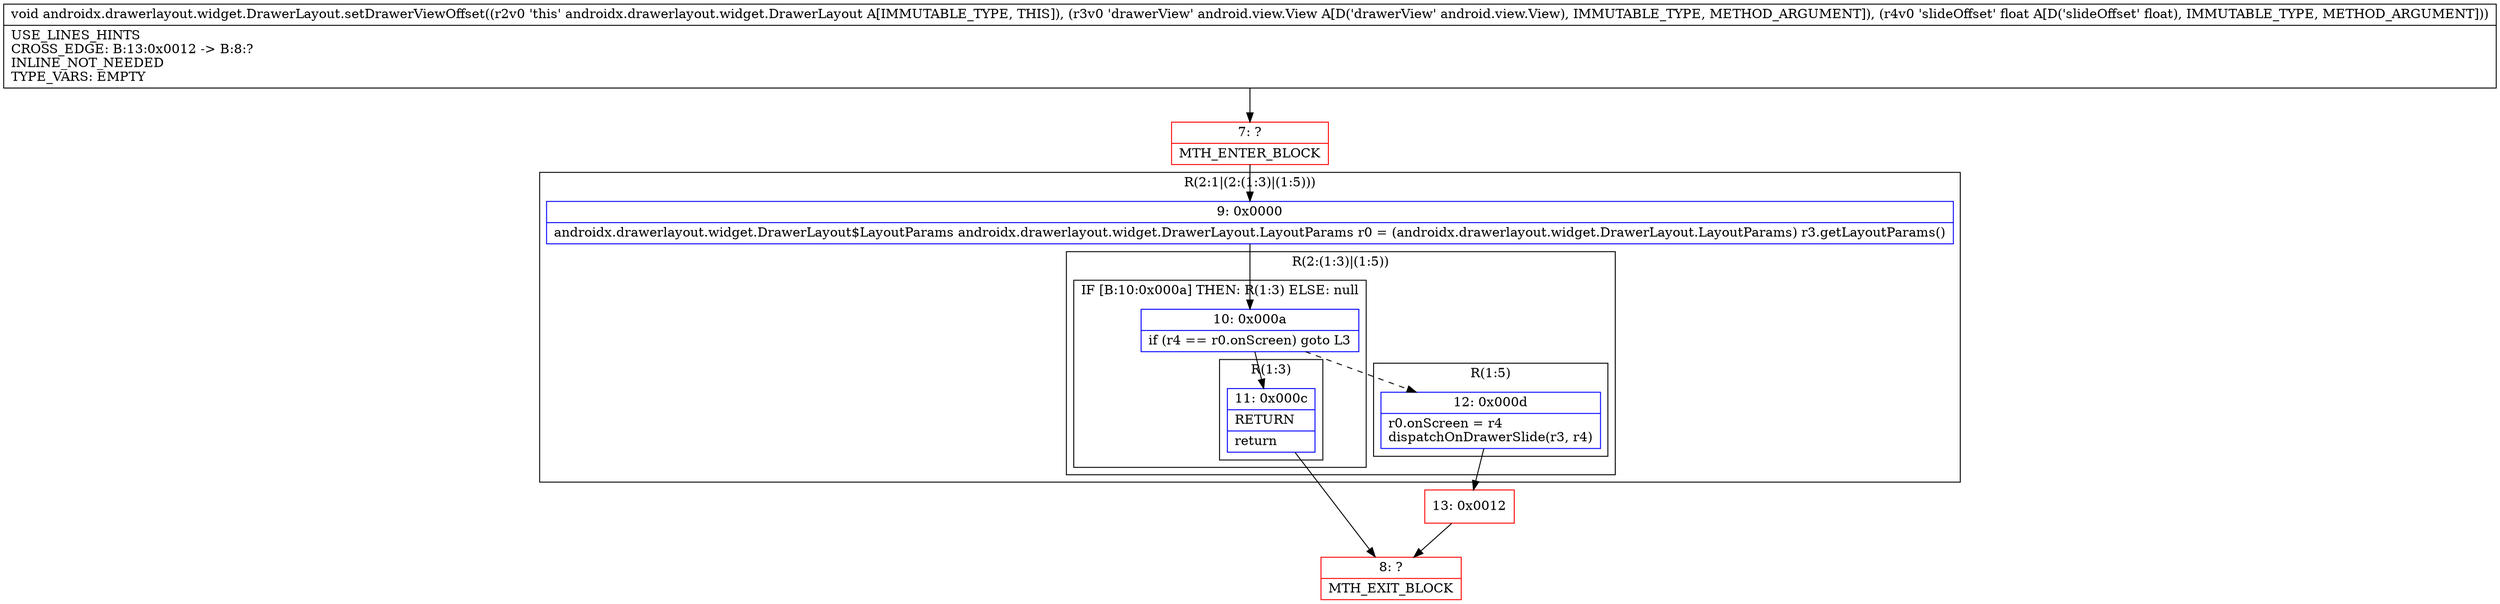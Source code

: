 digraph "CFG forandroidx.drawerlayout.widget.DrawerLayout.setDrawerViewOffset(Landroid\/view\/View;F)V" {
subgraph cluster_Region_192435424 {
label = "R(2:1|(2:(1:3)|(1:5)))";
node [shape=record,color=blue];
Node_9 [shape=record,label="{9\:\ 0x0000|androidx.drawerlayout.widget.DrawerLayout$LayoutParams androidx.drawerlayout.widget.DrawerLayout.LayoutParams r0 = (androidx.drawerlayout.widget.DrawerLayout.LayoutParams) r3.getLayoutParams()\l}"];
subgraph cluster_Region_1217777504 {
label = "R(2:(1:3)|(1:5))";
node [shape=record,color=blue];
subgraph cluster_IfRegion_404023122 {
label = "IF [B:10:0x000a] THEN: R(1:3) ELSE: null";
node [shape=record,color=blue];
Node_10 [shape=record,label="{10\:\ 0x000a|if (r4 == r0.onScreen) goto L3\l}"];
subgraph cluster_Region_1333856270 {
label = "R(1:3)";
node [shape=record,color=blue];
Node_11 [shape=record,label="{11\:\ 0x000c|RETURN\l|return\l}"];
}
}
subgraph cluster_Region_1656192224 {
label = "R(1:5)";
node [shape=record,color=blue];
Node_12 [shape=record,label="{12\:\ 0x000d|r0.onScreen = r4\ldispatchOnDrawerSlide(r3, r4)\l}"];
}
}
}
Node_7 [shape=record,color=red,label="{7\:\ ?|MTH_ENTER_BLOCK\l}"];
Node_8 [shape=record,color=red,label="{8\:\ ?|MTH_EXIT_BLOCK\l}"];
Node_13 [shape=record,color=red,label="{13\:\ 0x0012}"];
MethodNode[shape=record,label="{void androidx.drawerlayout.widget.DrawerLayout.setDrawerViewOffset((r2v0 'this' androidx.drawerlayout.widget.DrawerLayout A[IMMUTABLE_TYPE, THIS]), (r3v0 'drawerView' android.view.View A[D('drawerView' android.view.View), IMMUTABLE_TYPE, METHOD_ARGUMENT]), (r4v0 'slideOffset' float A[D('slideOffset' float), IMMUTABLE_TYPE, METHOD_ARGUMENT]))  | USE_LINES_HINTS\lCROSS_EDGE: B:13:0x0012 \-\> B:8:?\lINLINE_NOT_NEEDED\lTYPE_VARS: EMPTY\l}"];
MethodNode -> Node_7;Node_9 -> Node_10;
Node_10 -> Node_11;
Node_10 -> Node_12[style=dashed];
Node_11 -> Node_8;
Node_12 -> Node_13;
Node_7 -> Node_9;
Node_13 -> Node_8;
}

